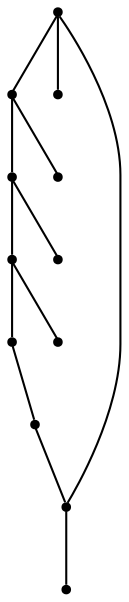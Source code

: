 graph {
  node [shape=point,comment="{\"directed\":false,\"doi\":\"10.1007/978-3-030-68766-3_29\",\"figure\":\"2\"}"]

  v0 [pos="1105.8334559433326,1007.0957574324619"]
  v1 [pos="1095.2036663046538,799.7756863517443"]
  v2 [pos="1228.1008203739375,1139.9945575227307"]
  v3 [pos="903.8283618286542,704.0897393755884"]
  v4 [pos="1238.7327402246092,890.1452457489663"]
  v5 [pos="994.1969144631942,1161.2559746419706"]
  v6 [pos="1174.941380091623,1219.7312940713568"]
  v7 [pos="691.1903463457254,789.143928596091"]
  v8 [pos="1116.4663932086876,709.405189036856"]
  v9 [pos="786.8764168218349,1155.938521970094"]
  v10 [pos="653.9823149966007,1081.5171079074587"]
  v11 [pos="653.9823149966007,714.7225463272748"]

  v0 -- v1 [id="-1",pos="1105.8334559433326,1007.0957574324619 1095.2036663046538,799.7756863517443 1095.2036663046538,799.7756863517443 1095.2036663046538,799.7756863517443"]
  v10 -- v9 [id="-2",pos="653.9823149966007,1081.5171079074587 786.8764168218349,1155.938521970094 786.8764168218349,1155.938521970094 786.8764168218349,1155.938521970094"]
  v7 -- v11 [id="-3",pos="691.1903463457254,789.143928596091 653.9823149966007,714.7225463272748 653.9823149966007,714.7225463272748 653.9823149966007,714.7225463272748"]
  v7 -- v10 [id="-4",pos="691.1903463457254,789.143928596091 653.9823149966007,1081.5171079074587 653.9823149966007,1081.5171079074587 653.9823149966007,1081.5171079074587"]
  v9 -- v5 [id="-5",pos="786.8764168218349,1155.938521970094 994.1969144631942,1161.2559746419706 994.1969144631942,1161.2559746419706 994.1969144631942,1161.2559746419706"]
  v3 -- v8 [id="-6",pos="903.8283618286542,704.0897393755884 1116.4663932086876,709.405189036856 1116.4663932086876,709.405189036856 1116.4663932086876,709.405189036856"]
  v3 -- v7 [id="-7",pos="903.8283618286542,704.0897393755884 691.1903463457254,789.143928596091 691.1903463457254,789.143928596091 691.1903463457254,789.143928596091"]
  v5 -- v6 [id="-8",pos="994.1969144631942,1161.2559746419706 1174.941380091623,1219.7312940713568 1174.941380091623,1219.7312940713568 1174.941380091623,1219.7312940713568"]
  v5 -- v0 [id="-9",pos="994.1969144631942,1161.2559746419706 1105.8334559433326,1007.0957574324619 1105.8334559433326,1007.0957574324619 1105.8334559433326,1007.0957574324619"]
  v1 -- v4 [id="-10",pos="1095.2036663046538,799.7756863517443 1238.7327402246092,890.1452457489663 1238.7327402246092,890.1452457489663 1238.7327402246092,890.1452457489663"]
  v1 -- v3 [id="-11",pos="1095.2036663046538,799.7756863517443 903.8283618286542,704.0897393755884 903.8283618286542,704.0897393755884 903.8283618286542,704.0897393755884"]
  v0 -- v2 [id="-12",pos="1105.8334559433326,1007.0957574324619 1228.1008203739375,1139.9945575227307 1228.1008203739375,1139.9945575227307 1228.1008203739375,1139.9945575227307"]
}